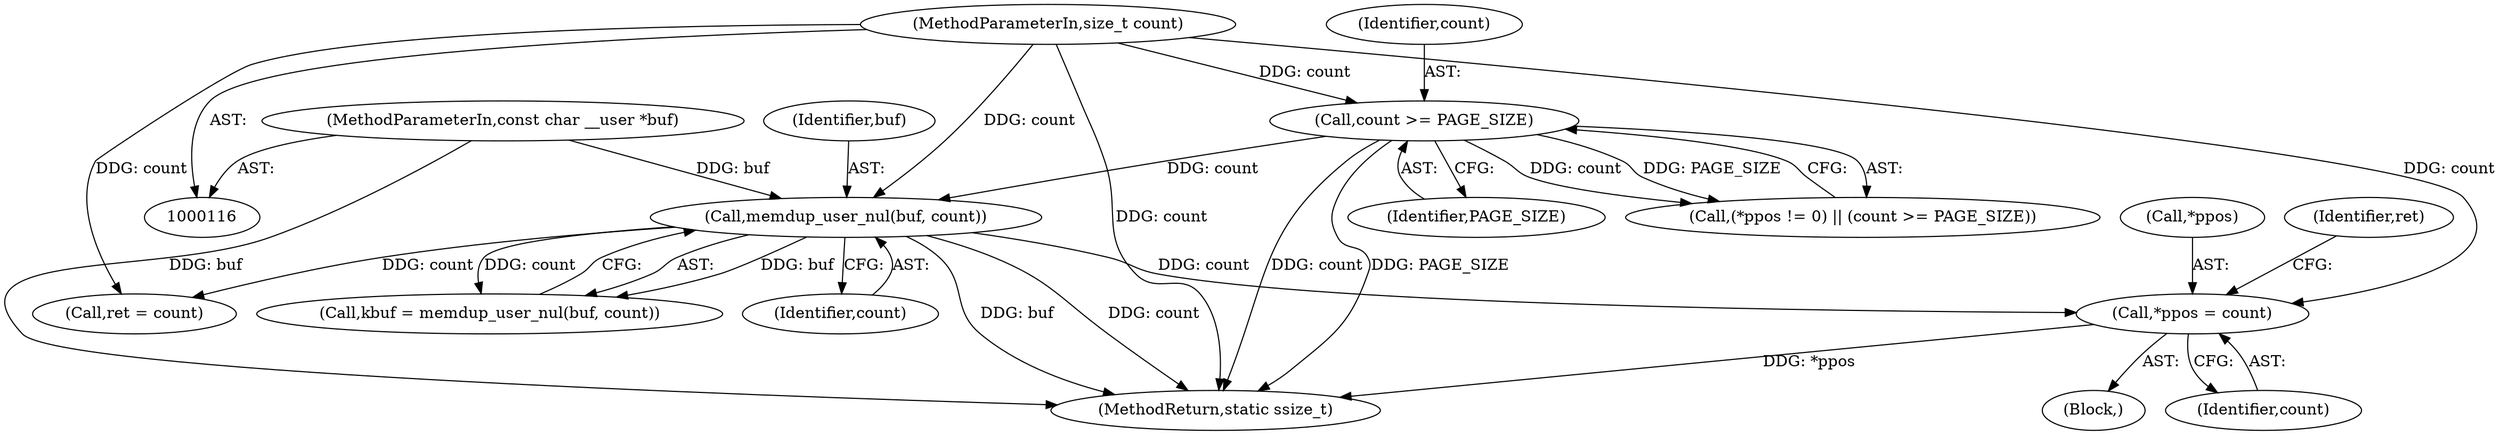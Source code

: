 digraph "0_linux_d2f007dbe7e4c9583eea6eb04d60001e85c6f1bd@pointer" {
"1000528" [label="(Call,*ppos = count)"];
"1000161" [label="(Call,memdup_user_nul(buf, count))"];
"1000118" [label="(MethodParameterIn,const char __user *buf)"];
"1000153" [label="(Call,count >= PAGE_SIZE)"];
"1000119" [label="(MethodParameterIn,size_t count)"];
"1000161" [label="(Call,memdup_user_nul(buf, count))"];
"1000531" [label="(Identifier,count)"];
"1000118" [label="(MethodParameterIn,const char __user *buf)"];
"1000528" [label="(Call,*ppos = count)"];
"1000532" [label="(Call,ret = count)"];
"1000159" [label="(Call,kbuf = memdup_user_nul(buf, count))"];
"1000529" [label="(Call,*ppos)"];
"1000119" [label="(MethodParameterIn,size_t count)"];
"1000124" [label="(Block,)"];
"1000153" [label="(Call,count >= PAGE_SIZE)"];
"1000155" [label="(Identifier,PAGE_SIZE)"];
"1000577" [label="(MethodReturn,static ssize_t)"];
"1000162" [label="(Identifier,buf)"];
"1000163" [label="(Identifier,count)"];
"1000148" [label="(Call,(*ppos != 0) || (count >= PAGE_SIZE))"];
"1000154" [label="(Identifier,count)"];
"1000533" [label="(Identifier,ret)"];
"1000528" -> "1000124"  [label="AST: "];
"1000528" -> "1000531"  [label="CFG: "];
"1000529" -> "1000528"  [label="AST: "];
"1000531" -> "1000528"  [label="AST: "];
"1000533" -> "1000528"  [label="CFG: "];
"1000528" -> "1000577"  [label="DDG: *ppos"];
"1000161" -> "1000528"  [label="DDG: count"];
"1000119" -> "1000528"  [label="DDG: count"];
"1000161" -> "1000159"  [label="AST: "];
"1000161" -> "1000163"  [label="CFG: "];
"1000162" -> "1000161"  [label="AST: "];
"1000163" -> "1000161"  [label="AST: "];
"1000159" -> "1000161"  [label="CFG: "];
"1000161" -> "1000577"  [label="DDG: count"];
"1000161" -> "1000577"  [label="DDG: buf"];
"1000161" -> "1000159"  [label="DDG: buf"];
"1000161" -> "1000159"  [label="DDG: count"];
"1000118" -> "1000161"  [label="DDG: buf"];
"1000153" -> "1000161"  [label="DDG: count"];
"1000119" -> "1000161"  [label="DDG: count"];
"1000161" -> "1000532"  [label="DDG: count"];
"1000118" -> "1000116"  [label="AST: "];
"1000118" -> "1000577"  [label="DDG: buf"];
"1000153" -> "1000148"  [label="AST: "];
"1000153" -> "1000155"  [label="CFG: "];
"1000154" -> "1000153"  [label="AST: "];
"1000155" -> "1000153"  [label="AST: "];
"1000148" -> "1000153"  [label="CFG: "];
"1000153" -> "1000577"  [label="DDG: PAGE_SIZE"];
"1000153" -> "1000577"  [label="DDG: count"];
"1000153" -> "1000148"  [label="DDG: count"];
"1000153" -> "1000148"  [label="DDG: PAGE_SIZE"];
"1000119" -> "1000153"  [label="DDG: count"];
"1000119" -> "1000116"  [label="AST: "];
"1000119" -> "1000577"  [label="DDG: count"];
"1000119" -> "1000532"  [label="DDG: count"];
}
